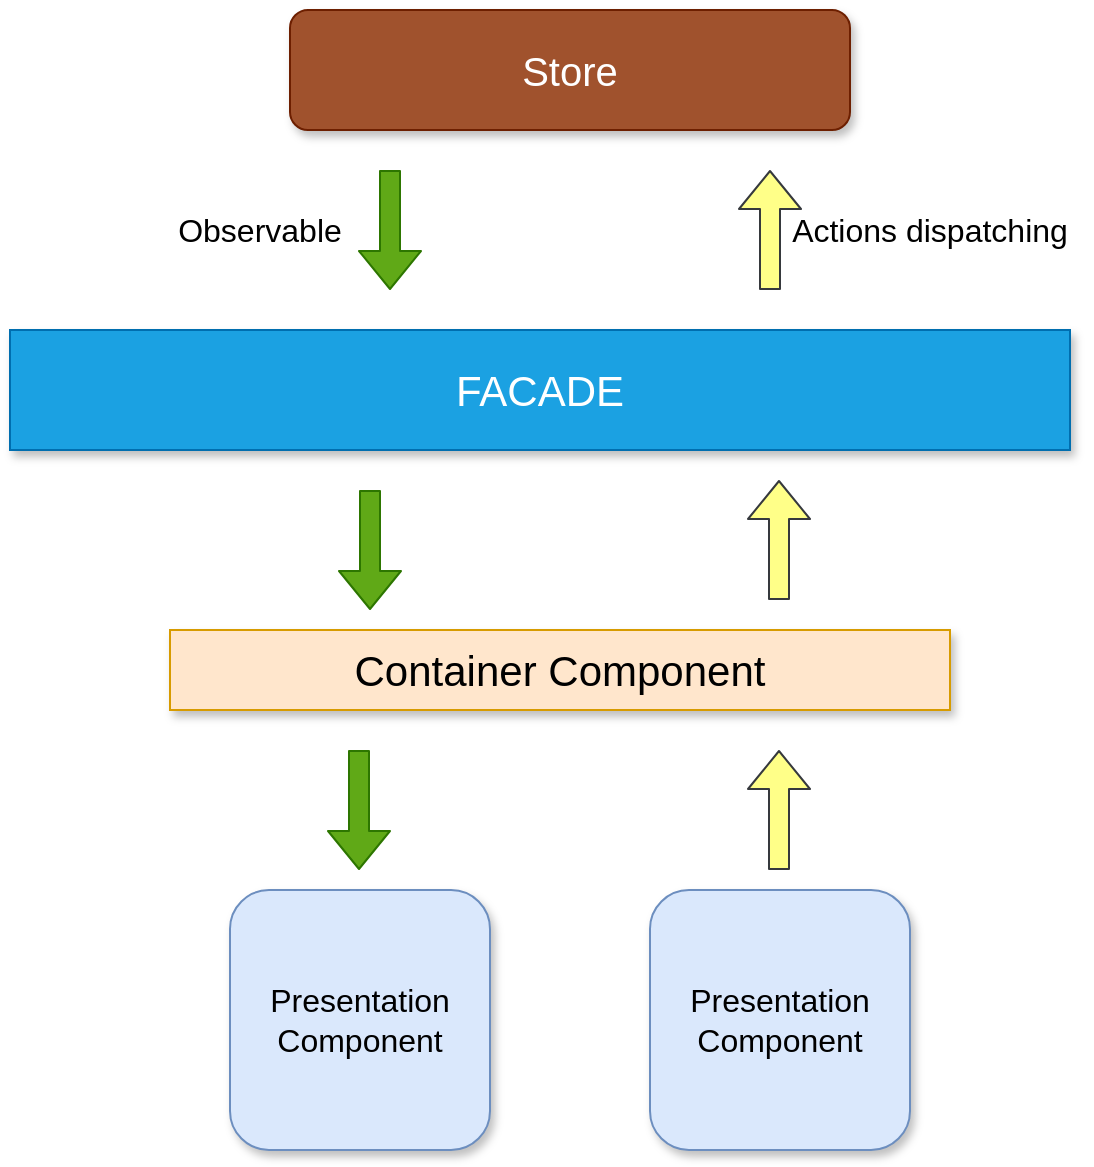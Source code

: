 <mxfile version="10.5.4" type="github"><diagram id="wfm9vrEYXZp69uu2UpbA" name="Page-1"><mxGraphModel dx="1358" dy="702" grid="1" gridSize="10" guides="1" tooltips="1" connect="1" arrows="1" fold="1" page="1" pageScale="1" pageWidth="850" pageHeight="1100" math="0" shadow="0"><root><mxCell id="0"/><mxCell id="1" parent="0"/><mxCell id="WXd2weCuYjs38-yKUaRq-11" value="Presentation Component&lt;br style=&quot;font-size: 16px&quot;&gt;" style="whiteSpace=wrap;html=1;aspect=fixed;fillColor=#dae8fc;strokeColor=#6c8ebf;shadow=1;rounded=1;comic=0;glass=0;fontSize=16;" parent="1" vertex="1"><mxGeometry x="260" y="590" width="130" height="130" as="geometry"/></mxCell><mxCell id="WXd2weCuYjs38-yKUaRq-12" value="Presentation Component&lt;br style=&quot;font-size: 16px&quot;&gt;" style="whiteSpace=wrap;html=1;aspect=fixed;fillColor=#dae8fc;strokeColor=#6c8ebf;shadow=1;rounded=1;comic=0;glass=0;fontSize=16;" parent="1" vertex="1"><mxGeometry x="470" y="590" width="130" height="130" as="geometry"/></mxCell><mxCell id="61V0LtMitbficLu8FZsO-1" value="FACADE&lt;br&gt;" style="rounded=0;whiteSpace=wrap;html=1;shadow=1;glass=0;comic=0;fontSize=21;fontColor=#ffffff;fillColor=#1ba1e2;strokeColor=#006EAF;" vertex="1" parent="1"><mxGeometry x="150" y="310" width="530" height="60" as="geometry"/></mxCell><mxCell id="61V0LtMitbficLu8FZsO-2" value="Container Component&lt;br&gt;" style="rounded=0;whiteSpace=wrap;html=1;shadow=1;glass=0;comic=0;fontSize=21;fillColor=#ffe6cc;strokeColor=#d79b00;" vertex="1" parent="1"><mxGeometry x="230" y="460" width="390" height="40" as="geometry"/></mxCell><mxCell id="61V0LtMitbficLu8FZsO-3" value="" style="shape=flexArrow;endArrow=classic;html=1;fillColor=#ffff88;strokeColor=#36393d;" edge="1" parent="1"><mxGeometry width="50" height="50" relative="1" as="geometry"><mxPoint x="534.5" y="580" as="sourcePoint"/><mxPoint x="534.5" y="520" as="targetPoint"/></mxGeometry></mxCell><mxCell id="61V0LtMitbficLu8FZsO-4" value="" style="shape=flexArrow;endArrow=classic;html=1;fillColor=#60a917;strokeColor=#2D7600;" edge="1" parent="1"><mxGeometry width="50" height="50" relative="1" as="geometry"><mxPoint x="324.5" y="520" as="sourcePoint"/><mxPoint x="324.5" y="580" as="targetPoint"/></mxGeometry></mxCell><mxCell id="61V0LtMitbficLu8FZsO-5" value="" style="shape=flexArrow;endArrow=classic;html=1;fillColor=#ffff88;strokeColor=#36393d;" edge="1" parent="1"><mxGeometry width="50" height="50" relative="1" as="geometry"><mxPoint x="534.5" y="445" as="sourcePoint"/><mxPoint x="534.5" y="385" as="targetPoint"/></mxGeometry></mxCell><mxCell id="61V0LtMitbficLu8FZsO-6" value="" style="shape=flexArrow;endArrow=classic;html=1;fillColor=#60a917;strokeColor=#2D7600;" edge="1" parent="1"><mxGeometry width="50" height="50" relative="1" as="geometry"><mxPoint x="330" y="390" as="sourcePoint"/><mxPoint x="330" y="450" as="targetPoint"/></mxGeometry></mxCell><mxCell id="61V0LtMitbficLu8FZsO-7" value="" style="shape=flexArrow;endArrow=classic;html=1;fillColor=#60a917;strokeColor=#2D7600;" edge="1" parent="1"><mxGeometry width="50" height="50" relative="1" as="geometry"><mxPoint x="340" y="230" as="sourcePoint"/><mxPoint x="340" y="290" as="targetPoint"/></mxGeometry></mxCell><mxCell id="61V0LtMitbficLu8FZsO-8" value="Store" style="rounded=1;whiteSpace=wrap;html=1;shadow=1;fillColor=#a0522d;strokeColor=#6D1F00;fontColor=#ffffff;fontSize=20;" vertex="1" parent="1"><mxGeometry x="290" y="150" width="280" height="60" as="geometry"/></mxCell><mxCell id="61V0LtMitbficLu8FZsO-9" value="" style="shape=flexArrow;endArrow=classic;html=1;fillColor=#ffff88;strokeColor=#36393d;" edge="1" parent="1"><mxGeometry width="50" height="50" relative="1" as="geometry"><mxPoint x="530" y="290" as="sourcePoint"/><mxPoint x="530" y="230" as="targetPoint"/></mxGeometry></mxCell><mxCell id="61V0LtMitbficLu8FZsO-10" value="Actions dispatching" style="text;html=1;strokeColor=none;fillColor=none;align=center;verticalAlign=middle;whiteSpace=wrap;rounded=0;shadow=1;fontSize=16;" vertex="1" parent="1"><mxGeometry x="535" y="250" width="150" height="20" as="geometry"/></mxCell><mxCell id="61V0LtMitbficLu8FZsO-11" value="Observable" style="text;html=1;strokeColor=none;fillColor=none;align=center;verticalAlign=middle;whiteSpace=wrap;rounded=0;shadow=1;fontSize=16;" vertex="1" parent="1"><mxGeometry x="200" y="250" width="150" height="20" as="geometry"/></mxCell></root></mxGraphModel></diagram></mxfile>